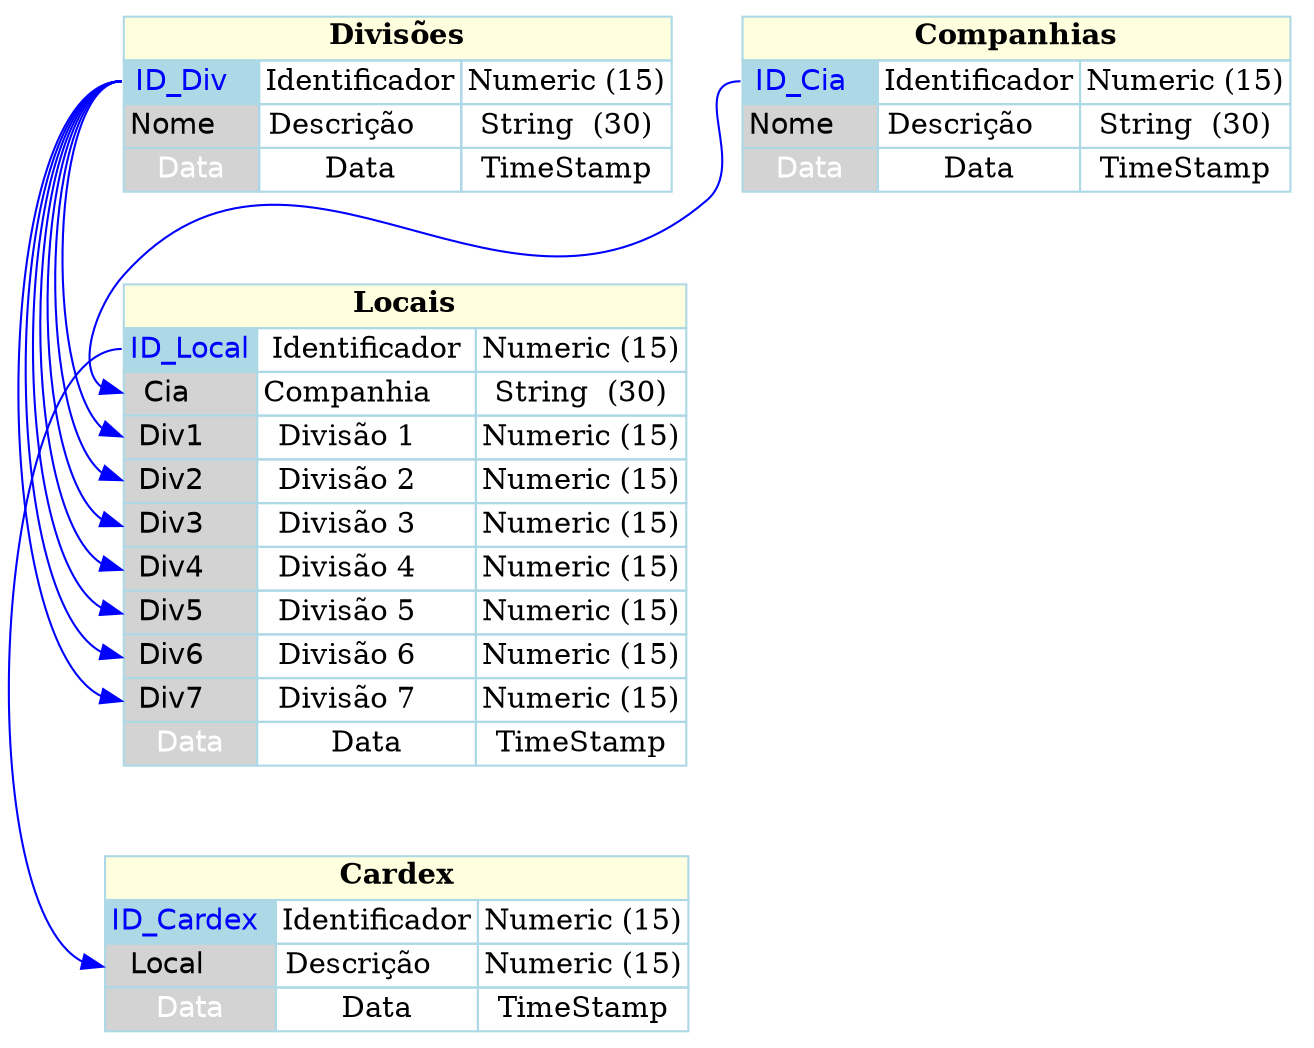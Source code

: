 digraph H {

  tabela01 [
   shape=none
   label=<
     <table border='0' cellborder='1' color='lightblue' cellspacing='0'>
       <tr><td colspan="3" bgcolor="lightyellow"><b>Locais</b></td></tr>
       <tr><td port='col01' bgcolor="lightblue"><font face="helvetica" color="blue" >ID_Local</font></td><td>Identificador</td><td>Numeric (15)</td></tr>
       <tr><td port='col02' bgcolor="lightgray"><font face="helvetica" color="black">Cia     </font></td><td>Companhia    </td><td>String  (30)</td></tr>
       <tr><td port='col03' bgcolor="lightgray"><font face="helvetica" color="black">Div1    </font></td><td>Divisão 1    </td><td>Numeric (15)</td></tr>
       <tr><td port='col04' bgcolor="lightgray"><font face="helvetica" color="black">Div2    </font></td><td>Divisão 2    </td><td>Numeric (15)</td></tr>
       <tr><td port='col05' bgcolor="lightgray"><font face="helvetica" color="black">Div3    </font></td><td>Divisão 3    </td><td>Numeric (15)</td></tr>
       <tr><td port='col06' bgcolor="lightgray"><font face="helvetica" color="black">Div4    </font></td><td>Divisão 4    </td><td>Numeric (15)</td></tr>
       <tr><td port='col07' bgcolor="lightgray"><font face="helvetica" color="black">Div5    </font></td><td>Divisão 5    </td><td>Numeric (15)</td></tr>
       <tr><td port='col08' bgcolor="lightgray"><font face="helvetica" color="black">Div6    </font></td><td>Divisão 6    </td><td>Numeric (15)</td></tr>
       <tr><td port='col09' bgcolor="lightgray"><font face="helvetica" color="black">Div7    </font></td><td>Divisão 7    </td><td>Numeric (15)</td></tr>
       <tr><td bgcolor="lightgray"><font face="helvetica" color="white">Data</font></td><td>Data</td><td>TimeStamp</td></tr>
     </table>
  >];

  tabela02 [
   shape=none
   label=<
     <table border='0' cellborder='1' color='lightblue' cellspacing='0'>
       <tr><td colspan="3" bgcolor="lightyellow"><b>Divisões</b></td></tr>
       <tr><td port='col01' bgcolor="lightblue"><font face="helvetica" color="blue" >ID_Div  </font></td><td>Identificador</td><td>Numeric (15)</td></tr>
       <tr><td port='col02' bgcolor="lightgray"><font face="helvetica" color="black">Nome    </font></td><td>Descrição    </td><td>String  (30)</td></tr>
       <tr><td bgcolor="lightgray"><font face="helvetica" color="white">Data</font></td><td>Data</td><td>TimeStamp</td></tr>
     </table>
  >];

  tabela03 [
   shape=none
   label=<
     <table border='0' cellborder='1' color='lightblue' cellspacing='0'>
       <tr><td colspan="3" bgcolor="lightyellow"><b>Companhias</b></td></tr>
       <tr><td port='col01' bgcolor="lightblue"><font face="helvetica" color="blue" >ID_Cia  </font></td><td>Identificador</td><td>Numeric (15)</td></tr>
       <tr><td port='col02' bgcolor="lightgray"><font face="helvetica" color="black">Nome    </font></td><td>Descrição    </td><td>String  (30)</td></tr>
       <tr><td bgcolor="lightgray"><font face="helvetica" color="white">Data</font></td><td>Data</td><td>TimeStamp</td></tr>
     </table>
  >];

  tabela04 [
   shape=none
   label=<
     <table border='0' cellborder='1' color='lightblue' cellspacing='0'>
       <tr><td colspan="3" bgcolor="lightyellow"><b>Cardex</b></td></tr>
       <tr><td port='col01' bgcolor="lightblue"><font face="helvetica" color="blue" >ID_Cardex </font></td><td>Identificador</td><td>Numeric (15)</td></tr>
       <tr><td port='col02' bgcolor="lightgray"><font face="helvetica" color="black">Local     </font></td><td>Descrição    </td><td>Numeric (15)</td></tr>
       <tr><td bgcolor="lightgray"><font face="helvetica" color="white">Data</font></td><td>Data</td><td>TimeStamp</td></tr>
     </table>
  >];

  tabela03:col01 -> tabela01:col02 [color="blue"];
  tabela02:col01 -> tabela01:col03 [color="blue"];
  tabela02:col01 -> tabela01:col04 [color="blue"];
  tabela02:col01 -> tabela01:col05 [color="blue"];
  tabela02:col01 -> tabela01:col06 [color="blue"];
  tabela02:col01 -> tabela01:col07 [color="blue"];
  tabela02:col01 -> tabela01:col08 [color="blue"];
  tabela02:col01 -> tabela01:col09 [color="blue"];
  tabela01:col01 -> tabela04:col02 [color="blue"];

}